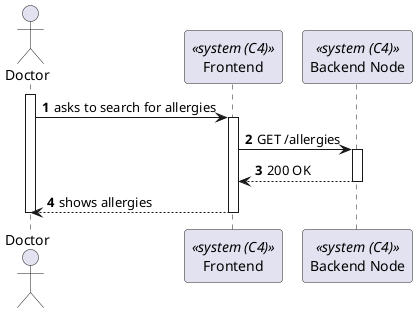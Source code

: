 @startuml process-view
autonumber

actor "Doctor" as Doctor
participant Frontend as "Frontend" <<system (C4)>>
participant BackendNode as "Backend Node" <<system (C4)>>

activate Doctor

    Doctor -> Frontend : asks to search for allergies
    
    activate Frontend
    
        Frontend-> BackendNode : GET /allergies
        activate BackendNode

            Frontend <-- BackendNode : 200 OK

        deactivate BackendNode

    Frontend --> Doctor : shows allergies 
    
    deactivate Frontend
deactivate Doctor

@enduml